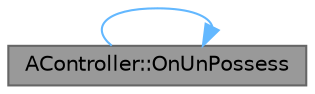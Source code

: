 digraph "AController::OnUnPossess"
{
 // INTERACTIVE_SVG=YES
 // LATEX_PDF_SIZE
  bgcolor="transparent";
  edge [fontname=Helvetica,fontsize=10,labelfontname=Helvetica,labelfontsize=10];
  node [fontname=Helvetica,fontsize=10,shape=box,height=0.2,width=0.4];
  rankdir="LR";
  Node1 [id="Node000001",label="AController::OnUnPossess",height=0.2,width=0.4,color="gray40", fillcolor="grey60", style="filled", fontcolor="black",tooltip="Overridable native function for when this controller unpossesses its pawn."];
  Node1 -> Node1 [id="edge1_Node000001_Node000001",color="steelblue1",style="solid",tooltip=" "];
}
